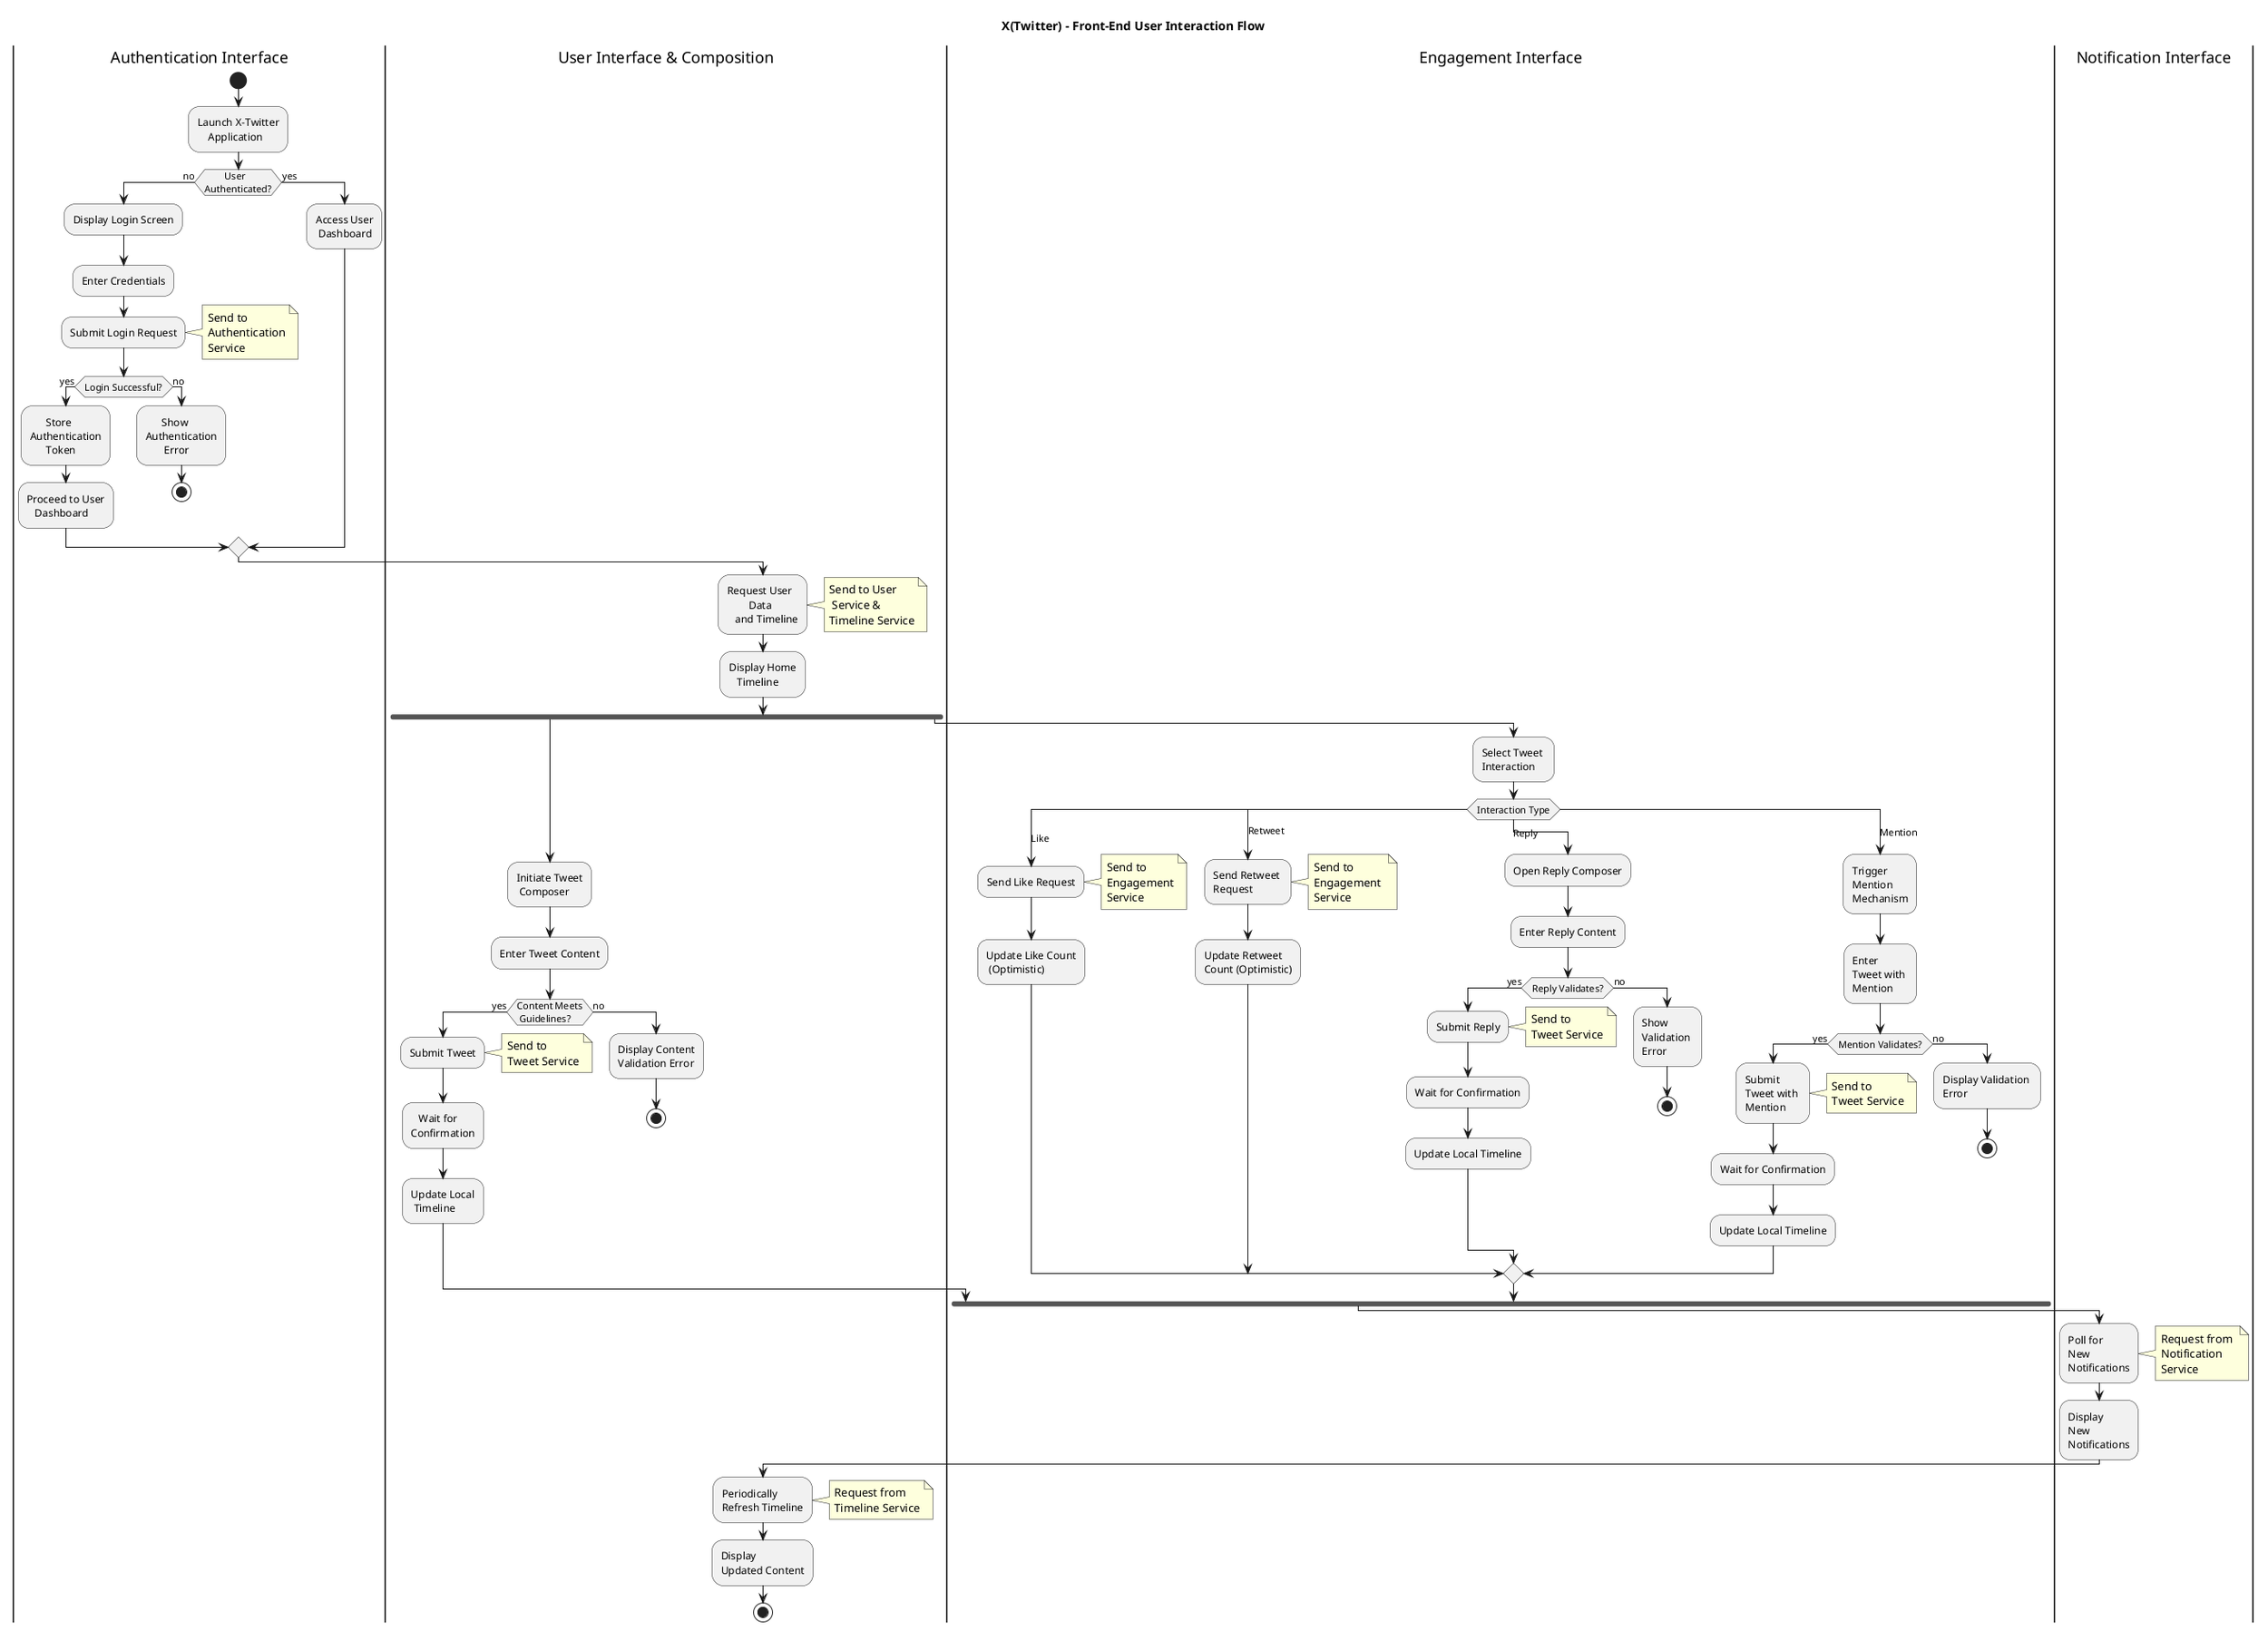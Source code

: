 @startuml
title X(Twitter) - Front-End User Interaction Flow

|Authentication Interface|
start
:Launch X-Twitter\n    Application;
if (        User \nAuthenticated?) then (no)
  :Display Login Screen;
  :Enter Credentials;
  :Submit Login Request;
  note right: Send to\nAuthentication\nService
  if (Login Successful?) then (yes)
    :      Store\nAuthentication\n      Token;
    :Proceed to User\n   Dashboard;
  else (no)
    :      Show\nAuthentication\n       Error;
    stop
  endif
else (yes)
  :Access User\n Dashboard;
endif

|User Interface & Composition|
:Request User\n        Data\n   and Timeline;
note right: Send to User\n Service & \nTimeline Service
:Display Home\n   Timeline;
fork
  :Initiate Tweet\n Composer;
  :Enter Tweet Content;
  if (Content Meets\n Guidelines?) then (yes)
    :Submit Tweet;
    note right:Send to\nTweet Service
    :   Wait for\nConfirmation;
    :Update Local\n Timeline;
  else (no)
    :Display Content\nValidation Error;
    stop
  endif

|Engagement Interface|
fork again
  :Select Tweet \nInteraction;
  switch (Interaction Type)
  case (Like)
    :Send Like Request;
    note right: Send to \nEngagement\nService
    :Update Like Count\n (Optimistic);
  case (Retweet)
    :Send Retweet \nRequest;
    note right: Send to\nEngagement \nService
    :Update Retweet \nCount (Optimistic);
  case (Reply)
    :Open Reply Composer;
    :Enter Reply Content;
    if (Reply Validates?) then (yes)
      :Submit Reply;
      note right: Send to \nTweet Service
      :Wait for Confirmation;
      :Update Local Timeline;
    else (no)
      :Show \nValidation \nError;
      stop
    endif
  case (Mention)
    :Trigger \nMention \nMechanism;
    :Enter\nTweet with \nMention;
    if (Mention Validates?) then (yes)
      :Submit\nTweet with \nMention;
      note right: Send to \nTweet Service
      :Wait for Confirmation;
      :Update Local Timeline;
    else (no)
      :Display Validation \nError;
      stop
    endif
  endswitch
end fork

|Notification Interface|
:Poll for \nNew \nNotifications;
note right: Request from \nNotification \nService
:Display \nNew \nNotifications;

|User Interface & Composition|
:Periodically \nRefresh Timeline;
note right: Request from \nTimeline Service
:Display \nUpdated Content;

stop
@enduml
